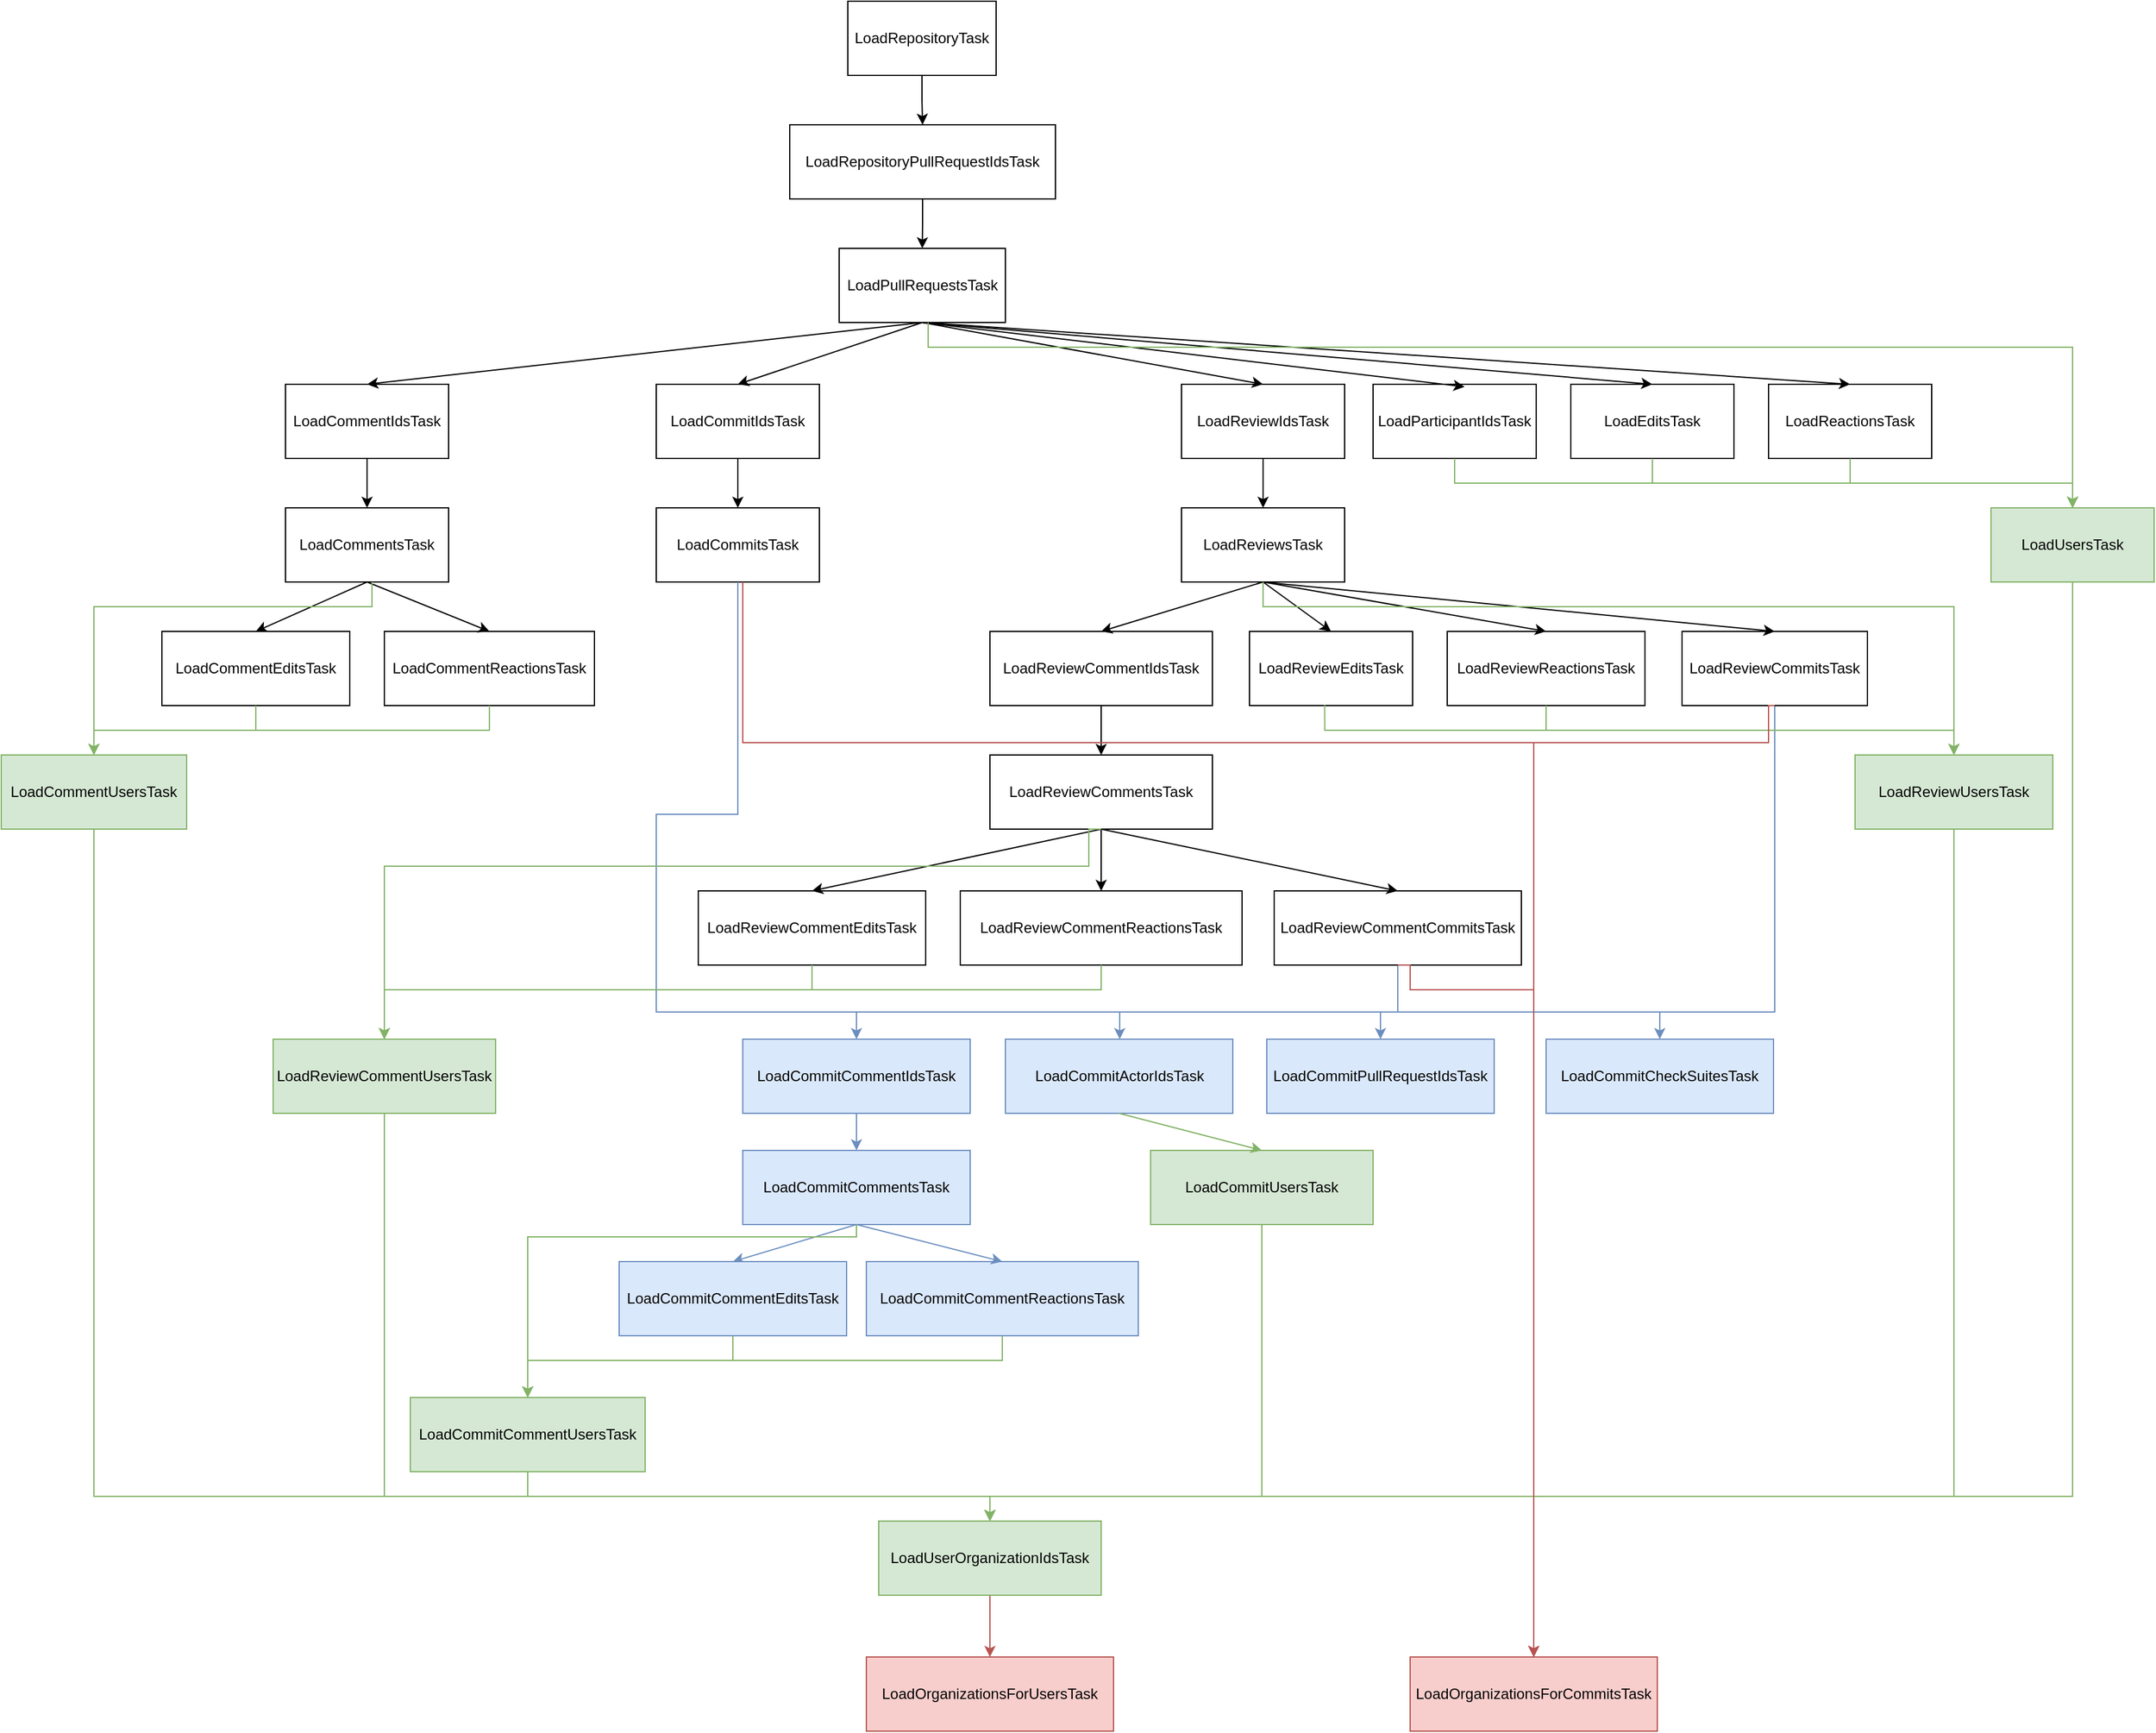 <mxfile version="13.9.9" type="device" pages="3"><diagram id="lw6feP6iMMxwyTw6gQbN" name="Single Repository Flow"><mxGraphModel dx="3565" dy="2015" grid="1" gridSize="10" guides="1" tooltips="1" connect="1" arrows="1" fold="1" page="1" pageScale="1" pageWidth="850" pageHeight="1100" math="0" shadow="0"><root><mxCell id="0"/><mxCell id="1" parent="0"/><mxCell id="IDZt37_1QhEeeLCy6fYH-3" value="" style="edgeStyle=orthogonalEdgeStyle;rounded=0;orthogonalLoop=1;jettySize=auto;html=1;" edge="1" parent="1" source="IDZt37_1QhEeeLCy6fYH-1" target="IDZt37_1QhEeeLCy6fYH-2"><mxGeometry relative="1" as="geometry"/></mxCell><mxCell id="IDZt37_1QhEeeLCy6fYH-1" value="LoadRepositoryTask" style="rounded=0;whiteSpace=wrap;html=1;" vertex="1" parent="1"><mxGeometry x="365" y="80" width="120" height="60" as="geometry"/></mxCell><mxCell id="IDZt37_1QhEeeLCy6fYH-5" value="" style="edgeStyle=orthogonalEdgeStyle;rounded=0;orthogonalLoop=1;jettySize=auto;html=1;" edge="1" parent="1" source="IDZt37_1QhEeeLCy6fYH-2" target="IDZt37_1QhEeeLCy6fYH-4"><mxGeometry relative="1" as="geometry"/></mxCell><mxCell id="IDZt37_1QhEeeLCy6fYH-2" value="LoadRepositoryPullRequestIdsTask" style="rounded=0;whiteSpace=wrap;html=1;" vertex="1" parent="1"><mxGeometry x="318" y="180" width="215" height="60" as="geometry"/></mxCell><mxCell id="IDZt37_1QhEeeLCy6fYH-4" value="LoadPullRequestsTask" style="rounded=0;whiteSpace=wrap;html=1;" vertex="1" parent="1"><mxGeometry x="358" y="280" width="134.5" height="60" as="geometry"/></mxCell><mxCell id="IDZt37_1QhEeeLCy6fYH-19" value="" style="rounded=0;orthogonalLoop=1;jettySize=auto;html=1;" edge="1" parent="1" source="IDZt37_1QhEeeLCy6fYH-6" target="IDZt37_1QhEeeLCy6fYH-18"><mxGeometry relative="1" as="geometry"/></mxCell><mxCell id="IDZt37_1QhEeeLCy6fYH-6" value="LoadCommentIdsTask" style="rounded=0;whiteSpace=wrap;html=1;" vertex="1" parent="1"><mxGeometry x="-90" y="390" width="132" height="60" as="geometry"/></mxCell><mxCell id="IDZt37_1QhEeeLCy6fYH-25" value="" style="edgeStyle=none;rounded=0;orthogonalLoop=1;jettySize=auto;html=1;" edge="1" parent="1" source="IDZt37_1QhEeeLCy6fYH-7" target="IDZt37_1QhEeeLCy6fYH-24"><mxGeometry relative="1" as="geometry"/></mxCell><mxCell id="IDZt37_1QhEeeLCy6fYH-7" value="LoadCommitIdsTask" style="rounded=0;whiteSpace=wrap;html=1;" vertex="1" parent="1"><mxGeometry x="210" y="390" width="132" height="60" as="geometry"/></mxCell><mxCell id="IDZt37_1QhEeeLCy6fYH-27" value="" style="edgeStyle=none;rounded=0;orthogonalLoop=1;jettySize=auto;html=1;" edge="1" parent="1" source="IDZt37_1QhEeeLCy6fYH-8" target="IDZt37_1QhEeeLCy6fYH-26"><mxGeometry relative="1" as="geometry"/></mxCell><mxCell id="IDZt37_1QhEeeLCy6fYH-8" value="LoadReviewIdsTask" style="rounded=0;whiteSpace=wrap;html=1;" vertex="1" parent="1"><mxGeometry x="635" y="390" width="132" height="60" as="geometry"/></mxCell><mxCell id="IDZt37_1QhEeeLCy6fYH-9" value="LoadParticipantIdsTask" style="rounded=0;whiteSpace=wrap;html=1;" vertex="1" parent="1"><mxGeometry x="790" y="390" width="132" height="60" as="geometry"/></mxCell><mxCell id="IDZt37_1QhEeeLCy6fYH-10" value="LoadEditsTask" style="rounded=0;whiteSpace=wrap;html=1;" vertex="1" parent="1"><mxGeometry x="950" y="390" width="132" height="60" as="geometry"/></mxCell><mxCell id="IDZt37_1QhEeeLCy6fYH-11" value="LoadReactionsTask" style="rounded=0;whiteSpace=wrap;html=1;" vertex="1" parent="1"><mxGeometry x="1110" y="390" width="132" height="60" as="geometry"/></mxCell><mxCell id="IDZt37_1QhEeeLCy6fYH-12" value="" style="endArrow=classic;html=1;exitX=0.5;exitY=1;exitDx=0;exitDy=0;entryX=0.5;entryY=0;entryDx=0;entryDy=0;" edge="1" parent="1" source="IDZt37_1QhEeeLCy6fYH-4" target="IDZt37_1QhEeeLCy6fYH-6"><mxGeometry width="50" height="50" relative="1" as="geometry"><mxPoint x="170" y="340" as="sourcePoint"/><mxPoint x="220" y="290" as="targetPoint"/></mxGeometry></mxCell><mxCell id="IDZt37_1QhEeeLCy6fYH-13" value="" style="endArrow=classic;html=1;exitX=0.5;exitY=1;exitDx=0;exitDy=0;entryX=0.5;entryY=0;entryDx=0;entryDy=0;" edge="1" parent="1" source="IDZt37_1QhEeeLCy6fYH-4" target="IDZt37_1QhEeeLCy6fYH-7"><mxGeometry width="50" height="50" relative="1" as="geometry"><mxPoint x="240" y="600" as="sourcePoint"/><mxPoint x="290" y="550" as="targetPoint"/></mxGeometry></mxCell><mxCell id="IDZt37_1QhEeeLCy6fYH-14" value="" style="endArrow=classic;html=1;exitX=0.5;exitY=1;exitDx=0;exitDy=0;entryX=0.5;entryY=0;entryDx=0;entryDy=0;" edge="1" parent="1" source="IDZt37_1QhEeeLCy6fYH-4" target="IDZt37_1QhEeeLCy6fYH-8"><mxGeometry width="50" height="50" relative="1" as="geometry"><mxPoint x="230" y="590" as="sourcePoint"/><mxPoint x="280" y="540" as="targetPoint"/></mxGeometry></mxCell><mxCell id="IDZt37_1QhEeeLCy6fYH-15" value="" style="endArrow=classic;html=1;exitX=0.5;exitY=1;exitDx=0;exitDy=0;entryX=0.561;entryY=0.033;entryDx=0;entryDy=0;entryPerimeter=0;" edge="1" parent="1" source="IDZt37_1QhEeeLCy6fYH-4" target="IDZt37_1QhEeeLCy6fYH-9"><mxGeometry width="50" height="50" relative="1" as="geometry"><mxPoint x="390" y="610" as="sourcePoint"/><mxPoint x="440" y="560" as="targetPoint"/></mxGeometry></mxCell><mxCell id="IDZt37_1QhEeeLCy6fYH-16" value="" style="endArrow=classic;html=1;exitX=0.5;exitY=1;exitDx=0;exitDy=0;entryX=0.5;entryY=0;entryDx=0;entryDy=0;" edge="1" parent="1" source="IDZt37_1QhEeeLCy6fYH-4" target="IDZt37_1QhEeeLCy6fYH-10"><mxGeometry width="50" height="50" relative="1" as="geometry"><mxPoint x="520" y="610" as="sourcePoint"/><mxPoint x="570" y="560" as="targetPoint"/></mxGeometry></mxCell><mxCell id="IDZt37_1QhEeeLCy6fYH-17" value="" style="endArrow=classic;html=1;exitX=0.5;exitY=1;exitDx=0;exitDy=0;entryX=0.5;entryY=0;entryDx=0;entryDy=0;" edge="1" parent="1" source="IDZt37_1QhEeeLCy6fYH-4" target="IDZt37_1QhEeeLCy6fYH-11"><mxGeometry width="50" height="50" relative="1" as="geometry"><mxPoint x="690" y="610" as="sourcePoint"/><mxPoint x="740" y="560" as="targetPoint"/></mxGeometry></mxCell><mxCell id="IDZt37_1QhEeeLCy6fYH-18" value="LoadCommentsTask" style="rounded=0;whiteSpace=wrap;html=1;" vertex="1" parent="1"><mxGeometry x="-90" y="490" width="132" height="60" as="geometry"/></mxCell><mxCell id="IDZt37_1QhEeeLCy6fYH-20" value="LoadCommentEditsTask" style="rounded=0;whiteSpace=wrap;html=1;" vertex="1" parent="1"><mxGeometry x="-190" y="590" width="152" height="60" as="geometry"/></mxCell><mxCell id="IDZt37_1QhEeeLCy6fYH-21" value="LoadCommentReactionsTask" style="rounded=0;whiteSpace=wrap;html=1;" vertex="1" parent="1"><mxGeometry x="-10" y="590" width="170" height="60" as="geometry"/></mxCell><mxCell id="IDZt37_1QhEeeLCy6fYH-22" value="" style="endArrow=classic;html=1;exitX=0.5;exitY=1;exitDx=0;exitDy=0;entryX=0.5;entryY=0;entryDx=0;entryDy=0;" edge="1" parent="1" source="IDZt37_1QhEeeLCy6fYH-18" target="IDZt37_1QhEeeLCy6fYH-20"><mxGeometry width="50" height="50" relative="1" as="geometry"><mxPoint x="-30" y="810" as="sourcePoint"/><mxPoint x="20" y="760" as="targetPoint"/></mxGeometry></mxCell><mxCell id="IDZt37_1QhEeeLCy6fYH-23" value="" style="endArrow=classic;html=1;exitX=0.5;exitY=1;exitDx=0;exitDy=0;entryX=0.5;entryY=0;entryDx=0;entryDy=0;" edge="1" parent="1" source="IDZt37_1QhEeeLCy6fYH-18" target="IDZt37_1QhEeeLCy6fYH-21"><mxGeometry width="50" height="50" relative="1" as="geometry"><mxPoint x="110" y="770" as="sourcePoint"/><mxPoint x="160" y="720" as="targetPoint"/></mxGeometry></mxCell><mxCell id="IDZt37_1QhEeeLCy6fYH-24" value="LoadCommitsTask" style="rounded=0;whiteSpace=wrap;html=1;" vertex="1" parent="1"><mxGeometry x="210" y="490" width="132" height="60" as="geometry"/></mxCell><mxCell id="IDZt37_1QhEeeLCy6fYH-26" value="LoadReviewsTask" style="rounded=0;whiteSpace=wrap;html=1;" vertex="1" parent="1"><mxGeometry x="635" y="490" width="132" height="60" as="geometry"/></mxCell><mxCell id="IDZt37_1QhEeeLCy6fYH-37" value="" style="edgeStyle=none;rounded=0;orthogonalLoop=1;jettySize=auto;html=1;" edge="1" parent="1" source="IDZt37_1QhEeeLCy6fYH-28" target="IDZt37_1QhEeeLCy6fYH-36"><mxGeometry relative="1" as="geometry"/></mxCell><mxCell id="IDZt37_1QhEeeLCy6fYH-28" value="LoadReviewCommentIdsTask" style="rounded=0;whiteSpace=wrap;html=1;" vertex="1" parent="1"><mxGeometry x="480" y="590" width="180" height="60" as="geometry"/></mxCell><mxCell id="IDZt37_1QhEeeLCy6fYH-29" value="" style="endArrow=classic;html=1;exitX=0.5;exitY=1;exitDx=0;exitDy=0;entryX=0.5;entryY=0;entryDx=0;entryDy=0;" edge="1" parent="1" source="IDZt37_1QhEeeLCy6fYH-26" target="IDZt37_1QhEeeLCy6fYH-28"><mxGeometry width="50" height="50" relative="1" as="geometry"><mxPoint x="770" y="720" as="sourcePoint"/><mxPoint x="820" y="670" as="targetPoint"/></mxGeometry></mxCell><mxCell id="IDZt37_1QhEeeLCy6fYH-30" value="LoadReviewEditsTask" style="rounded=0;whiteSpace=wrap;html=1;" vertex="1" parent="1"><mxGeometry x="690" y="590" width="132" height="60" as="geometry"/></mxCell><mxCell id="IDZt37_1QhEeeLCy6fYH-31" value="LoadReviewReactionsTask" style="rounded=0;whiteSpace=wrap;html=1;" vertex="1" parent="1"><mxGeometry x="850" y="590" width="160" height="60" as="geometry"/></mxCell><mxCell id="IDZt37_1QhEeeLCy6fYH-32" value="" style="endArrow=classic;html=1;exitX=0.5;exitY=1;exitDx=0;exitDy=0;entryX=0.5;entryY=0;entryDx=0;entryDy=0;" edge="1" parent="1" source="IDZt37_1QhEeeLCy6fYH-26" target="IDZt37_1QhEeeLCy6fYH-30"><mxGeometry width="50" height="50" relative="1" as="geometry"><mxPoint x="560" y="760" as="sourcePoint"/><mxPoint x="610" y="710" as="targetPoint"/></mxGeometry></mxCell><mxCell id="IDZt37_1QhEeeLCy6fYH-33" value="" style="endArrow=classic;html=1;exitX=0.5;exitY=1;exitDx=0;exitDy=0;entryX=0.5;entryY=0;entryDx=0;entryDy=0;" edge="1" parent="1" source="IDZt37_1QhEeeLCy6fYH-26" target="IDZt37_1QhEeeLCy6fYH-31"><mxGeometry width="50" height="50" relative="1" as="geometry"><mxPoint x="620" y="820" as="sourcePoint"/><mxPoint x="670" y="770" as="targetPoint"/></mxGeometry></mxCell><mxCell id="IDZt37_1QhEeeLCy6fYH-48" value="" style="edgeStyle=orthogonalEdgeStyle;rounded=0;orthogonalLoop=1;jettySize=auto;html=1;entryX=0.5;entryY=0;entryDx=0;entryDy=0;fillColor=#dae8fc;strokeColor=#6c8ebf;" edge="1" parent="1" target="IDZt37_1QhEeeLCy6fYH-49"><mxGeometry relative="1" as="geometry"><mxPoint x="1115" y="648" as="sourcePoint"/><mxPoint x="796" y="918" as="targetPoint"/><Array as="points"><mxPoint x="1115" y="898"/><mxPoint x="585" y="898"/><mxPoint x="585" y="920"/></Array></mxGeometry></mxCell><mxCell id="IDZt37_1QhEeeLCy6fYH-34" value="LoadReviewCommitsTask" style="rounded=0;whiteSpace=wrap;html=1;" vertex="1" parent="1"><mxGeometry x="1040" y="590" width="150" height="60" as="geometry"/></mxCell><mxCell id="IDZt37_1QhEeeLCy6fYH-35" value="" style="endArrow=classic;html=1;entryX=0.5;entryY=0;entryDx=0;entryDy=0;" edge="1" parent="1" target="IDZt37_1QhEeeLCy6fYH-34"><mxGeometry width="50" height="50" relative="1" as="geometry"><mxPoint x="700" y="550" as="sourcePoint"/><mxPoint x="880" y="710" as="targetPoint"/></mxGeometry></mxCell><mxCell id="IDZt37_1QhEeeLCy6fYH-36" value="LoadReviewCommentsTask" style="rounded=0;whiteSpace=wrap;html=1;" vertex="1" parent="1"><mxGeometry x="480" y="690" width="180" height="60" as="geometry"/></mxCell><mxCell id="IDZt37_1QhEeeLCy6fYH-38" value="LoadReviewCommentEditsTask" style="rounded=0;whiteSpace=wrap;html=1;" vertex="1" parent="1"><mxGeometry x="244" y="800" width="184" height="60" as="geometry"/></mxCell><mxCell id="IDZt37_1QhEeeLCy6fYH-39" value="LoadReviewCommentReactionsTask" style="rounded=0;whiteSpace=wrap;html=1;" vertex="1" parent="1"><mxGeometry x="456" y="800" width="228" height="60" as="geometry"/></mxCell><mxCell id="IDZt37_1QhEeeLCy6fYH-45" value="" style="edgeStyle=orthogonalEdgeStyle;rounded=0;orthogonalLoop=1;jettySize=auto;html=1;fillColor=#dae8fc;strokeColor=#6c8ebf;entryX=0.5;entryY=0;entryDx=0;entryDy=0;" edge="1" parent="1" source="IDZt37_1QhEeeLCy6fYH-40" target="IDZt37_1QhEeeLCy6fYH-62"><mxGeometry relative="1" as="geometry"><mxPoint x="810.0" y="878" as="sourcePoint"/><mxPoint x="1022.0" y="938" as="targetPoint"/><Array as="points"><mxPoint x="810" y="898"/><mxPoint x="1022" y="898"/></Array></mxGeometry></mxCell><mxCell id="IDZt37_1QhEeeLCy6fYH-40" value="LoadReviewCommentCommitsTask" style="rounded=0;whiteSpace=wrap;html=1;" vertex="1" parent="1"><mxGeometry x="710" y="800" width="200" height="60" as="geometry"/></mxCell><mxCell id="IDZt37_1QhEeeLCy6fYH-41" value="" style="endArrow=classic;html=1;exitX=0.5;exitY=1;exitDx=0;exitDy=0;entryX=0.5;entryY=0;entryDx=0;entryDy=0;" edge="1" parent="1" source="IDZt37_1QhEeeLCy6fYH-36" target="IDZt37_1QhEeeLCy6fYH-39"><mxGeometry width="50" height="50" relative="1" as="geometry"><mxPoint x="140" y="800" as="sourcePoint"/><mxPoint x="190" y="750" as="targetPoint"/></mxGeometry></mxCell><mxCell id="IDZt37_1QhEeeLCy6fYH-42" value="" style="endArrow=classic;html=1;exitX=0.5;exitY=1;exitDx=0;exitDy=0;entryX=0.5;entryY=0;entryDx=0;entryDy=0;" edge="1" parent="1" source="IDZt37_1QhEeeLCy6fYH-36" target="IDZt37_1QhEeeLCy6fYH-38"><mxGeometry width="50" height="50" relative="1" as="geometry"><mxPoint x="280" y="780" as="sourcePoint"/><mxPoint x="330" y="730" as="targetPoint"/></mxGeometry></mxCell><mxCell id="IDZt37_1QhEeeLCy6fYH-43" value="" style="endArrow=classic;html=1;exitX=0.5;exitY=1;exitDx=0;exitDy=0;entryX=0.5;entryY=0;entryDx=0;entryDy=0;" edge="1" parent="1" source="IDZt37_1QhEeeLCy6fYH-36" target="IDZt37_1QhEeeLCy6fYH-40"><mxGeometry width="50" height="50" relative="1" as="geometry"><mxPoint x="110" y="860" as="sourcePoint"/><mxPoint x="160" y="810" as="targetPoint"/></mxGeometry></mxCell><mxCell id="IDZt37_1QhEeeLCy6fYH-44" value="LoadCommitPullRequestIdsTask" style="rounded=0;whiteSpace=wrap;html=1;fillColor=#dae8fc;strokeColor=#6c8ebf;" vertex="1" parent="1"><mxGeometry x="704" y="920" width="184" height="60" as="geometry"/></mxCell><mxCell id="IDZt37_1QhEeeLCy6fYH-49" value="LoadCommitActorIdsTask" style="rounded=0;whiteSpace=wrap;html=1;fillColor=#dae8fc;strokeColor=#6c8ebf;" vertex="1" parent="1"><mxGeometry x="492.5" y="920" width="184" height="60" as="geometry"/></mxCell><mxCell id="IDZt37_1QhEeeLCy6fYH-50" value="" style="endArrow=classic;html=1;edgeStyle=orthogonalEdgeStyle;exitX=0.5;exitY=1;exitDx=0;exitDy=0;fillColor=#dae8fc;strokeColor=#6c8ebf;rounded=0;" edge="1" parent="1" target="IDZt37_1QhEeeLCy6fYH-44"><mxGeometry width="50" height="50" relative="1" as="geometry"><mxPoint x="276" y="568" as="sourcePoint"/><mxPoint x="585" y="918" as="targetPoint"/><Array as="points"><mxPoint x="276" y="738"/><mxPoint x="210" y="738"/><mxPoint x="210" y="898"/><mxPoint x="796" y="898"/></Array></mxGeometry></mxCell><mxCell id="IDZt37_1QhEeeLCy6fYH-56" value="" style="edgeStyle=orthogonalEdgeStyle;rounded=0;orthogonalLoop=1;jettySize=auto;html=1;fillColor=#dae8fc;strokeColor=#6c8ebf;" edge="1" parent="1" source="IDZt37_1QhEeeLCy6fYH-54" target="IDZt37_1QhEeeLCy6fYH-55"><mxGeometry relative="1" as="geometry"/></mxCell><mxCell id="IDZt37_1QhEeeLCy6fYH-54" value="LoadCommitCommentIdsTask" style="rounded=0;whiteSpace=wrap;html=1;fillColor=#dae8fc;strokeColor=#6c8ebf;" vertex="1" parent="1"><mxGeometry x="280" y="920" width="184" height="60" as="geometry"/></mxCell><mxCell id="IDZt37_1QhEeeLCy6fYH-59" value="" style="rounded=0;orthogonalLoop=1;jettySize=auto;html=1;fillColor=#dae8fc;strokeColor=#6c8ebf;exitX=0.5;exitY=1;exitDx=0;exitDy=0;entryX=0.5;entryY=0;entryDx=0;entryDy=0;" edge="1" parent="1" source="IDZt37_1QhEeeLCy6fYH-55" target="IDZt37_1QhEeeLCy6fYH-58"><mxGeometry relative="1" as="geometry"/></mxCell><mxCell id="IDZt37_1QhEeeLCy6fYH-55" value="LoadCommitCommentsTask" style="rounded=0;whiteSpace=wrap;html=1;fillColor=#dae8fc;strokeColor=#6c8ebf;" vertex="1" parent="1"><mxGeometry x="280" y="1010" width="184" height="60" as="geometry"/></mxCell><mxCell id="IDZt37_1QhEeeLCy6fYH-57" value="" style="endArrow=classic;html=1;edgeStyle=orthogonalEdgeStyle;fillColor=#dae8fc;strokeColor=#6c8ebf;rounded=0;exitX=0.5;exitY=1;exitDx=0;exitDy=0;" edge="1" parent="1" source="IDZt37_1QhEeeLCy6fYH-24" target="IDZt37_1QhEeeLCy6fYH-54"><mxGeometry width="50" height="50" relative="1" as="geometry"><mxPoint x="276" y="568" as="sourcePoint"/><mxPoint x="372" y="920" as="targetPoint"/><Array as="points"><mxPoint x="276" y="738"/><mxPoint x="210" y="738"/><mxPoint x="210" y="898"/><mxPoint x="372" y="898"/></Array></mxGeometry></mxCell><mxCell id="IDZt37_1QhEeeLCy6fYH-58" value="LoadCommitCommentEditsTask" style="rounded=0;whiteSpace=wrap;html=1;fillColor=#dae8fc;strokeColor=#6c8ebf;" vertex="1" parent="1"><mxGeometry x="180" y="1100" width="184" height="60" as="geometry"/></mxCell><mxCell id="IDZt37_1QhEeeLCy6fYH-60" value="LoadCommitCommentReactionsTask" style="rounded=0;whiteSpace=wrap;html=1;fillColor=#dae8fc;strokeColor=#6c8ebf;" vertex="1" parent="1"><mxGeometry x="380" y="1100" width="220" height="60" as="geometry"/></mxCell><mxCell id="IDZt37_1QhEeeLCy6fYH-61" value="" style="rounded=0;orthogonalLoop=1;jettySize=auto;html=1;fillColor=#dae8fc;strokeColor=#6c8ebf;exitX=0.5;exitY=1;exitDx=0;exitDy=0;entryX=0.5;entryY=0;entryDx=0;entryDy=0;" edge="1" parent="1" source="IDZt37_1QhEeeLCy6fYH-55" target="IDZt37_1QhEeeLCy6fYH-60"><mxGeometry relative="1" as="geometry"><mxPoint x="550" y="1100" as="sourcePoint"/><mxPoint x="550" y="1180.0" as="targetPoint"/></mxGeometry></mxCell><mxCell id="IDZt37_1QhEeeLCy6fYH-62" value="LoadCommitCheckSuitesTask" style="rounded=0;whiteSpace=wrap;html=1;fillColor=#dae8fc;strokeColor=#6c8ebf;" vertex="1" parent="1"><mxGeometry x="930" y="920" width="184" height="60" as="geometry"/></mxCell><mxCell id="IDZt37_1QhEeeLCy6fYH-63" value="LoadUsersTask" style="rounded=0;whiteSpace=wrap;html=1;fillColor=#d5e8d4;strokeColor=#82b366;" vertex="1" parent="1"><mxGeometry x="1290" y="490" width="132" height="60" as="geometry"/></mxCell><mxCell id="IDZt37_1QhEeeLCy6fYH-64" value="" style="endArrow=classic;html=1;exitX=0.5;exitY=1;exitDx=0;exitDy=0;entryX=0.5;entryY=0;entryDx=0;entryDy=0;rounded=0;edgeStyle=orthogonalEdgeStyle;fillColor=#d5e8d4;strokeColor=#82b366;" edge="1" parent="1" source="IDZt37_1QhEeeLCy6fYH-11" target="IDZt37_1QhEeeLCy6fYH-63"><mxGeometry width="50" height="50" relative="1" as="geometry"><mxPoint x="1370" y="710" as="sourcePoint"/><mxPoint x="1420" y="660" as="targetPoint"/></mxGeometry></mxCell><mxCell id="IDZt37_1QhEeeLCy6fYH-65" value="" style="endArrow=classic;html=1;exitX=0.5;exitY=1;exitDx=0;exitDy=0;entryX=0.5;entryY=0;entryDx=0;entryDy=0;rounded=0;edgeStyle=orthogonalEdgeStyle;fillColor=#d5e8d4;strokeColor=#82b366;" edge="1" parent="1" source="IDZt37_1QhEeeLCy6fYH-10" target="IDZt37_1QhEeeLCy6fYH-63"><mxGeometry width="50" height="50" relative="1" as="geometry"><mxPoint x="1186" y="460" as="sourcePoint"/><mxPoint x="1366" y="500" as="targetPoint"/></mxGeometry></mxCell><mxCell id="IDZt37_1QhEeeLCy6fYH-66" value="" style="endArrow=classic;html=1;exitX=0.5;exitY=1;exitDx=0;exitDy=0;entryX=0.5;entryY=0;entryDx=0;entryDy=0;rounded=0;edgeStyle=orthogonalEdgeStyle;fillColor=#d5e8d4;strokeColor=#82b366;" edge="1" parent="1" source="IDZt37_1QhEeeLCy6fYH-9" target="IDZt37_1QhEeeLCy6fYH-63"><mxGeometry width="50" height="50" relative="1" as="geometry"><mxPoint x="1060" y="510" as="sourcePoint"/><mxPoint x="1240" y="550" as="targetPoint"/></mxGeometry></mxCell><mxCell id="IDZt37_1QhEeeLCy6fYH-67" value="" style="endArrow=classic;html=1;entryX=0.5;entryY=0;entryDx=0;entryDy=0;rounded=0;edgeStyle=orthogonalEdgeStyle;fillColor=#d5e8d4;strokeColor=#82b366;" edge="1" parent="1" target="IDZt37_1QhEeeLCy6fYH-63"><mxGeometry width="50" height="50" relative="1" as="geometry"><mxPoint x="430" y="340" as="sourcePoint"/><mxPoint x="1430" y="370" as="targetPoint"/><Array as="points"><mxPoint x="430" y="360"/><mxPoint x="1356" y="360"/></Array></mxGeometry></mxCell><mxCell id="IDZt37_1QhEeeLCy6fYH-68" value="LoadCommentUsersTask" style="rounded=0;whiteSpace=wrap;html=1;fillColor=#d5e8d4;strokeColor=#82b366;" vertex="1" parent="1"><mxGeometry x="-320" y="690" width="150" height="60" as="geometry"/></mxCell><mxCell id="IDZt37_1QhEeeLCy6fYH-69" value="" style="endArrow=classic;html=1;fillColor=#d5e8d4;strokeColor=#82b366;rounded=0;edgeStyle=orthogonalEdgeStyle;exitX=0.5;exitY=1;exitDx=0;exitDy=0;entryX=0.5;entryY=0;entryDx=0;entryDy=0;" edge="1" parent="1" source="IDZt37_1QhEeeLCy6fYH-20" target="IDZt37_1QhEeeLCy6fYH-68"><mxGeometry width="50" height="50" relative="1" as="geometry"><mxPoint x="-90" y="910" as="sourcePoint"/><mxPoint x="-40" y="860" as="targetPoint"/></mxGeometry></mxCell><mxCell id="IDZt37_1QhEeeLCy6fYH-70" value="" style="endArrow=classic;html=1;fillColor=#d5e8d4;strokeColor=#82b366;rounded=0;edgeStyle=orthogonalEdgeStyle;exitX=0.5;exitY=1;exitDx=0;exitDy=0;entryX=0.5;entryY=0;entryDx=0;entryDy=0;" edge="1" parent="1" source="IDZt37_1QhEeeLCy6fYH-21" target="IDZt37_1QhEeeLCy6fYH-68"><mxGeometry width="50" height="50" relative="1" as="geometry"><mxPoint x="-104" y="660" as="sourcePoint"/><mxPoint x="-220" y="700" as="targetPoint"/></mxGeometry></mxCell><mxCell id="IDZt37_1QhEeeLCy6fYH-71" value="" style="endArrow=classic;html=1;fillColor=#d5e8d4;strokeColor=#82b366;rounded=0;edgeStyle=orthogonalEdgeStyle;entryX=0.5;entryY=0;entryDx=0;entryDy=0;" edge="1" parent="1" source="IDZt37_1QhEeeLCy6fYH-18" target="IDZt37_1QhEeeLCy6fYH-68"><mxGeometry width="50" height="50" relative="1" as="geometry"><mxPoint x="-20" y="550" as="sourcePoint"/><mxPoint x="-596" y="780" as="targetPoint"/><Array as="points"><mxPoint x="-20" y="570"/><mxPoint x="-245" y="570"/></Array></mxGeometry></mxCell><mxCell id="IDZt37_1QhEeeLCy6fYH-73" value="LoadReviewUsersTask" style="rounded=0;whiteSpace=wrap;html=1;fillColor=#d5e8d4;strokeColor=#82b366;" vertex="1" parent="1"><mxGeometry x="1180" y="690" width="160" height="60" as="geometry"/></mxCell><mxCell id="IDZt37_1QhEeeLCy6fYH-74" value="" style="endArrow=classic;html=1;rounded=0;edgeStyle=orthogonalEdgeStyle;fillColor=#d5e8d4;strokeColor=#82b366;entryX=0.5;entryY=0;entryDx=0;entryDy=0;" edge="1" parent="1" source="IDZt37_1QhEeeLCy6fYH-26" target="IDZt37_1QhEeeLCy6fYH-73"><mxGeometry width="50" height="50" relative="1" as="geometry"><mxPoint x="1500" y="690" as="sourcePoint"/><mxPoint x="2426" y="840.0" as="targetPoint"/><Array as="points"><mxPoint x="701" y="570"/><mxPoint x="1260" y="570"/></Array></mxGeometry></mxCell><mxCell id="IDZt37_1QhEeeLCy6fYH-75" value="" style="endArrow=classic;html=1;exitX=0.461;exitY=0.994;exitDx=0;exitDy=0;entryX=0.5;entryY=0;entryDx=0;entryDy=0;rounded=0;edgeStyle=orthogonalEdgeStyle;fillColor=#d5e8d4;strokeColor=#82b366;exitPerimeter=0;" edge="1" parent="1" source="IDZt37_1QhEeeLCy6fYH-30" target="IDZt37_1QhEeeLCy6fYH-73"><mxGeometry width="50" height="50" relative="1" as="geometry"><mxPoint x="1220" y="830" as="sourcePoint"/><mxPoint x="1720" y="870" as="targetPoint"/></mxGeometry></mxCell><mxCell id="IDZt37_1QhEeeLCy6fYH-76" value="" style="endArrow=classic;html=1;exitX=0.5;exitY=1;exitDx=0;exitDy=0;entryX=0.5;entryY=0;entryDx=0;entryDy=0;rounded=0;edgeStyle=orthogonalEdgeStyle;fillColor=#d5e8d4;strokeColor=#82b366;" edge="1" parent="1" source="IDZt37_1QhEeeLCy6fYH-31" target="IDZt37_1QhEeeLCy6fYH-73"><mxGeometry width="50" height="50" relative="1" as="geometry"><mxPoint x="760.852" y="659.64" as="sourcePoint"/><mxPoint x="1290" y="700" as="targetPoint"/></mxGeometry></mxCell><mxCell id="IDZt37_1QhEeeLCy6fYH-77" value="LoadReviewCommentUsersTask" style="rounded=0;whiteSpace=wrap;html=1;fillColor=#d5e8d4;strokeColor=#82b366;" vertex="1" parent="1"><mxGeometry x="-100" y="920" width="180" height="60" as="geometry"/></mxCell><mxCell id="IDZt37_1QhEeeLCy6fYH-78" value="" style="endArrow=classic;html=1;fillColor=#d5e8d4;strokeColor=#82b366;rounded=0;edgeStyle=orthogonalEdgeStyle;" edge="1" parent="1"><mxGeometry width="50" height="50" relative="1" as="geometry"><mxPoint x="570" y="750" as="sourcePoint"/><mxPoint x="-10" y="920" as="targetPoint"/><Array as="points"><mxPoint x="560" y="750"/><mxPoint x="560" y="780"/><mxPoint x="-10" y="780"/></Array></mxGeometry></mxCell><mxCell id="IDZt37_1QhEeeLCy6fYH-80" value="" style="endArrow=classic;html=1;fillColor=#d5e8d4;strokeColor=#82b366;rounded=0;edgeStyle=orthogonalEdgeStyle;exitX=0.5;exitY=1;exitDx=0;exitDy=0;" edge="1" parent="1" source="IDZt37_1QhEeeLCy6fYH-39" target="IDZt37_1QhEeeLCy6fYH-77"><mxGeometry width="50" height="50" relative="1" as="geometry"><mxPoint x="-90" y="840" as="sourcePoint"/><mxPoint x="-395" y="880" as="targetPoint"/><Array as="points"><mxPoint x="570" y="880"/><mxPoint x="-10" y="880"/></Array></mxGeometry></mxCell><mxCell id="IDZt37_1QhEeeLCy6fYH-81" value="" style="endArrow=classic;html=1;fillColor=#d5e8d4;strokeColor=#82b366;rounded=0;edgeStyle=orthogonalEdgeStyle;exitX=0.5;exitY=1;exitDx=0;exitDy=0;entryX=0.5;entryY=0;entryDx=0;entryDy=0;" edge="1" parent="1" source="IDZt37_1QhEeeLCy6fYH-38" target="IDZt37_1QhEeeLCy6fYH-77"><mxGeometry width="50" height="50" relative="1" as="geometry"><mxPoint x="-90" y="1090" as="sourcePoint"/><mxPoint x="-570" y="1150" as="targetPoint"/><Array as="points"><mxPoint x="336" y="880"/><mxPoint x="-10" y="880"/></Array></mxGeometry></mxCell><mxCell id="IDZt37_1QhEeeLCy6fYH-82" value="LoadCommitUsersTask" style="rounded=0;whiteSpace=wrap;html=1;fillColor=#d5e8d4;strokeColor=#82b366;" vertex="1" parent="1"><mxGeometry x="610" y="1010" width="180" height="60" as="geometry"/></mxCell><mxCell id="IDZt37_1QhEeeLCy6fYH-83" value="" style="endArrow=classic;html=1;exitX=0.5;exitY=1;exitDx=0;exitDy=0;entryX=0.5;entryY=0;entryDx=0;entryDy=0;rounded=0;fillColor=#d5e8d4;strokeColor=#82b366;" edge="1" parent="1" source="IDZt37_1QhEeeLCy6fYH-49" target="IDZt37_1QhEeeLCy6fYH-82"><mxGeometry width="50" height="50" relative="1" as="geometry"><mxPoint x="1290" y="1220" as="sourcePoint"/><mxPoint x="1799.148" y="1260.36" as="targetPoint"/></mxGeometry></mxCell><mxCell id="ZbhidrpGrR9ZVp6XVH1Q-1" value="LoadCommitCommentUsersTask" style="rounded=0;whiteSpace=wrap;html=1;fillColor=#d5e8d4;strokeColor=#82b366;" vertex="1" parent="1"><mxGeometry x="11" y="1210" width="190" height="60" as="geometry"/></mxCell><mxCell id="ZbhidrpGrR9ZVp6XVH1Q-2" value="" style="endArrow=classic;html=1;fillColor=#d5e8d4;strokeColor=#82b366;rounded=0;edgeStyle=orthogonalEdgeStyle;exitX=0.5;exitY=1;exitDx=0;exitDy=0;entryX=0.5;entryY=0;entryDx=0;entryDy=0;" edge="1" parent="1" source="IDZt37_1QhEeeLCy6fYH-55" target="ZbhidrpGrR9ZVp6XVH1Q-1"><mxGeometry width="50" height="50" relative="1" as="geometry"><mxPoint x="-410" y="1200" as="sourcePoint"/><mxPoint x="-990" y="1370.0" as="targetPoint"/><Array as="points"><mxPoint x="372" y="1080"/><mxPoint x="106" y="1080"/></Array></mxGeometry></mxCell><mxCell id="ZbhidrpGrR9ZVp6XVH1Q-3" value="" style="endArrow=classic;html=1;fillColor=#d5e8d4;strokeColor=#82b366;rounded=0;edgeStyle=orthogonalEdgeStyle;exitX=0.5;exitY=1;exitDx=0;exitDy=0;entryX=0.5;entryY=0;entryDx=0;entryDy=0;" edge="1" parent="1" source="IDZt37_1QhEeeLCy6fYH-58" target="ZbhidrpGrR9ZVp6XVH1Q-1"><mxGeometry width="50" height="50" relative="1" as="geometry"><mxPoint x="470" y="1380" as="sourcePoint"/><mxPoint x="208" y="1520" as="targetPoint"/><Array as="points"><mxPoint x="272" y="1180"/><mxPoint x="106" y="1180"/></Array></mxGeometry></mxCell><mxCell id="ZbhidrpGrR9ZVp6XVH1Q-4" value="" style="endArrow=classic;html=1;fillColor=#d5e8d4;strokeColor=#82b366;rounded=0;edgeStyle=orthogonalEdgeStyle;exitX=0.5;exitY=1;exitDx=0;exitDy=0;entryX=0.5;entryY=0;entryDx=0;entryDy=0;" edge="1" parent="1" source="IDZt37_1QhEeeLCy6fYH-60" target="ZbhidrpGrR9ZVp6XVH1Q-1"><mxGeometry width="50" height="50" relative="1" as="geometry"><mxPoint x="370" y="1330" as="sourcePoint"/><mxPoint x="208" y="1380" as="targetPoint"/><Array as="points"><mxPoint x="490" y="1180"/><mxPoint x="106" y="1180"/></Array></mxGeometry></mxCell><mxCell id="ZbhidrpGrR9ZVp6XVH1Q-13" value="" style="edgeStyle=orthogonalEdgeStyle;rounded=0;orthogonalLoop=1;jettySize=auto;html=1;fillColor=#f8cecc;strokeColor=#b85450;" edge="1" parent="1" source="ZbhidrpGrR9ZVp6XVH1Q-5" target="ZbhidrpGrR9ZVp6XVH1Q-12"><mxGeometry relative="1" as="geometry"/></mxCell><mxCell id="ZbhidrpGrR9ZVp6XVH1Q-5" value="LoadUserOrganizationIdsTask" style="rounded=0;whiteSpace=wrap;html=1;fillColor=#d5e8d4;strokeColor=#82b366;" vertex="1" parent="1"><mxGeometry x="390" y="1310" width="180" height="60" as="geometry"/></mxCell><mxCell id="ZbhidrpGrR9ZVp6XVH1Q-6" value="" style="endArrow=classic;html=1;edgeStyle=orthogonalEdgeStyle;rounded=0;fillColor=#d5e8d4;strokeColor=#82b366;exitX=0.5;exitY=1;exitDx=0;exitDy=0;" edge="1" parent="1" source="ZbhidrpGrR9ZVp6XVH1Q-1" target="ZbhidrpGrR9ZVp6XVH1Q-5"><mxGeometry width="50" height="50" relative="1" as="geometry"><mxPoint x="160" y="1370" as="sourcePoint"/><mxPoint x="210" y="1320" as="targetPoint"/></mxGeometry></mxCell><mxCell id="ZbhidrpGrR9ZVp6XVH1Q-7" value="" style="endArrow=classic;html=1;edgeStyle=orthogonalEdgeStyle;rounded=0;fillColor=#d5e8d4;strokeColor=#82b366;exitX=0.5;exitY=1;exitDx=0;exitDy=0;entryX=0.5;entryY=0;entryDx=0;entryDy=0;" edge="1" parent="1" source="IDZt37_1QhEeeLCy6fYH-77" target="ZbhidrpGrR9ZVp6XVH1Q-5"><mxGeometry width="50" height="50" relative="1" as="geometry"><mxPoint x="20" y="1360" as="sourcePoint"/><mxPoint x="393.966" y="1400" as="targetPoint"/><Array as="points"><mxPoint x="-10" y="1290"/><mxPoint x="480" y="1290"/></Array></mxGeometry></mxCell><mxCell id="ZbhidrpGrR9ZVp6XVH1Q-8" value="" style="endArrow=classic;html=1;edgeStyle=orthogonalEdgeStyle;rounded=0;fillColor=#d5e8d4;strokeColor=#82b366;exitX=0.5;exitY=1;exitDx=0;exitDy=0;" edge="1" parent="1" source="IDZt37_1QhEeeLCy6fYH-68" target="ZbhidrpGrR9ZVp6XVH1Q-5"><mxGeometry width="50" height="50" relative="1" as="geometry"><mxPoint x="-480" y="930" as="sourcePoint"/><mxPoint x="-106.034" y="970" as="targetPoint"/><Array as="points"><mxPoint x="-245" y="1290"/><mxPoint x="480" y="1290"/></Array></mxGeometry></mxCell><mxCell id="ZbhidrpGrR9ZVp6XVH1Q-9" value="" style="endArrow=classic;html=1;edgeStyle=orthogonalEdgeStyle;rounded=0;fillColor=#d5e8d4;strokeColor=#82b366;exitX=0.5;exitY=1;exitDx=0;exitDy=0;" edge="1" parent="1" source="IDZt37_1QhEeeLCy6fYH-82" target="ZbhidrpGrR9ZVp6XVH1Q-5"><mxGeometry width="50" height="50" relative="1" as="geometry"><mxPoint x="990" y="1290" as="sourcePoint"/><mxPoint x="1363.966" y="1330" as="targetPoint"/><Array as="points"><mxPoint x="700" y="1290"/><mxPoint x="480" y="1290"/></Array></mxGeometry></mxCell><mxCell id="ZbhidrpGrR9ZVp6XVH1Q-10" value="" style="endArrow=classic;html=1;edgeStyle=orthogonalEdgeStyle;rounded=0;fillColor=#d5e8d4;strokeColor=#82b366;exitX=0.5;exitY=1;exitDx=0;exitDy=0;entryX=0.5;entryY=0;entryDx=0;entryDy=0;" edge="1" parent="1" source="IDZt37_1QhEeeLCy6fYH-73" target="ZbhidrpGrR9ZVp6XVH1Q-5"><mxGeometry width="50" height="50" relative="1" as="geometry"><mxPoint x="1000" y="1210" as="sourcePoint"/><mxPoint x="1373.966" y="1250" as="targetPoint"/><Array as="points"><mxPoint x="1260" y="1290"/><mxPoint x="480" y="1290"/></Array></mxGeometry></mxCell><mxCell id="ZbhidrpGrR9ZVp6XVH1Q-11" value="" style="endArrow=classic;html=1;edgeStyle=orthogonalEdgeStyle;rounded=0;fillColor=#d5e8d4;strokeColor=#82b366;exitX=0.5;exitY=1;exitDx=0;exitDy=0;" edge="1" parent="1" source="IDZt37_1QhEeeLCy6fYH-63" target="ZbhidrpGrR9ZVp6XVH1Q-5"><mxGeometry width="50" height="50" relative="1" as="geometry"><mxPoint x="1590" y="740" as="sourcePoint"/><mxPoint x="1963.966" y="780" as="targetPoint"/><Array as="points"><mxPoint x="1356" y="1290"/><mxPoint x="480" y="1290"/></Array></mxGeometry></mxCell><mxCell id="ZbhidrpGrR9ZVp6XVH1Q-12" value="LoadOrganizationsForUsersTask" style="rounded=0;whiteSpace=wrap;html=1;fillColor=#f8cecc;strokeColor=#b85450;" vertex="1" parent="1"><mxGeometry x="380" y="1420" width="200" height="60" as="geometry"/></mxCell><mxCell id="ZbhidrpGrR9ZVp6XVH1Q-14" value="LoadOrganizationsForCommitsTask" style="rounded=0;whiteSpace=wrap;html=1;fillColor=#f8cecc;strokeColor=#b85450;" vertex="1" parent="1"><mxGeometry x="820" y="1420" width="200" height="60" as="geometry"/></mxCell><mxCell id="ZbhidrpGrR9ZVp6XVH1Q-15" value="" style="endArrow=classic;html=1;fillColor=#f8cecc;strokeColor=#b85450;rounded=0;edgeStyle=orthogonalEdgeStyle;" edge="1" parent="1" target="ZbhidrpGrR9ZVp6XVH1Q-14"><mxGeometry width="50" height="50" relative="1" as="geometry"><mxPoint x="280" y="550" as="sourcePoint"/><mxPoint x="370" y="660" as="targetPoint"/><Array as="points"><mxPoint x="280" y="680"/><mxPoint x="920" y="680"/></Array></mxGeometry></mxCell><mxCell id="ZbhidrpGrR9ZVp6XVH1Q-16" value="" style="endArrow=classic;html=1;fillColor=#f8cecc;strokeColor=#b85450;rounded=0;edgeStyle=orthogonalEdgeStyle;exitX=0.5;exitY=1;exitDx=0;exitDy=0;entryX=0.5;entryY=0;entryDx=0;entryDy=0;" edge="1" parent="1" source="IDZt37_1QhEeeLCy6fYH-34" target="ZbhidrpGrR9ZVp6XVH1Q-14"><mxGeometry width="50" height="50" relative="1" as="geometry"><mxPoint x="1040" y="1090" as="sourcePoint"/><mxPoint x="1090" y="1040" as="targetPoint"/><Array as="points"><mxPoint x="1110" y="650"/><mxPoint x="1110" y="680"/><mxPoint x="920" y="680"/></Array></mxGeometry></mxCell><mxCell id="ZbhidrpGrR9ZVp6XVH1Q-17" value="" style="endArrow=classic;html=1;fillColor=#f8cecc;strokeColor=#b85450;rounded=0;edgeStyle=orthogonalEdgeStyle;exitX=0.5;exitY=1;exitDx=0;exitDy=0;entryX=0.5;entryY=0;entryDx=0;entryDy=0;" edge="1" parent="1" source="IDZt37_1QhEeeLCy6fYH-40" target="ZbhidrpGrR9ZVp6XVH1Q-14"><mxGeometry width="50" height="50" relative="1" as="geometry"><mxPoint x="790" y="1200" as="sourcePoint"/><mxPoint x="840" y="1150" as="targetPoint"/><Array as="points"><mxPoint x="820" y="860"/><mxPoint x="820" y="880"/><mxPoint x="920" y="880"/></Array></mxGeometry></mxCell></root></mxGraphModel></diagram><diagram id="6374CPeZa1s3KMghc0ad" name="Package Design"><mxGraphModel dx="1086" dy="806" grid="1" gridSize="10" guides="1" tooltips="1" connect="1" arrows="1" fold="1" page="1" pageScale="1" pageWidth="850" pageHeight="1100" math="0" shadow="0"><root><mxCell id="Fv8GV7KJ1QWCSMdstlMX-0"/><mxCell id="Fv8GV7KJ1QWCSMdstlMX-1" parent="Fv8GV7KJ1QWCSMdstlMX-0"/></root></mxGraphModel></diagram><diagram id="3JyahmjtGcAoVIgFtBFk" name="Document Design"><mxGraphModel dx="1086" dy="806" grid="1" gridSize="10" guides="1" tooltips="1" connect="1" arrows="1" fold="1" page="1" pageScale="1" pageWidth="850" pageHeight="1100" math="0" shadow="0"><root><mxCell id="BL6k7znwfVL7hPGVTrqk-0"/><mxCell id="BL6k7znwfVL7hPGVTrqk-1" parent="BL6k7znwfVL7hPGVTrqk-0"/></root></mxGraphModel></diagram></mxfile>